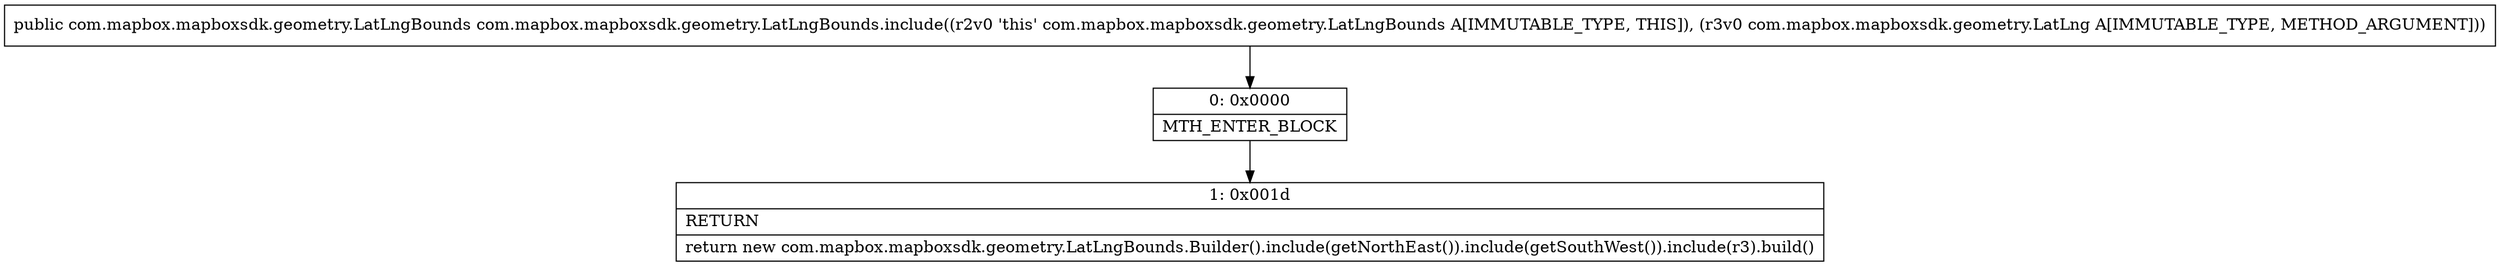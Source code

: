 digraph "CFG forcom.mapbox.mapboxsdk.geometry.LatLngBounds.include(Lcom\/mapbox\/mapboxsdk\/geometry\/LatLng;)Lcom\/mapbox\/mapboxsdk\/geometry\/LatLngBounds;" {
Node_0 [shape=record,label="{0\:\ 0x0000|MTH_ENTER_BLOCK\l}"];
Node_1 [shape=record,label="{1\:\ 0x001d|RETURN\l|return new com.mapbox.mapboxsdk.geometry.LatLngBounds.Builder().include(getNorthEast()).include(getSouthWest()).include(r3).build()\l}"];
MethodNode[shape=record,label="{public com.mapbox.mapboxsdk.geometry.LatLngBounds com.mapbox.mapboxsdk.geometry.LatLngBounds.include((r2v0 'this' com.mapbox.mapboxsdk.geometry.LatLngBounds A[IMMUTABLE_TYPE, THIS]), (r3v0 com.mapbox.mapboxsdk.geometry.LatLng A[IMMUTABLE_TYPE, METHOD_ARGUMENT])) }"];
MethodNode -> Node_0;
Node_0 -> Node_1;
}

